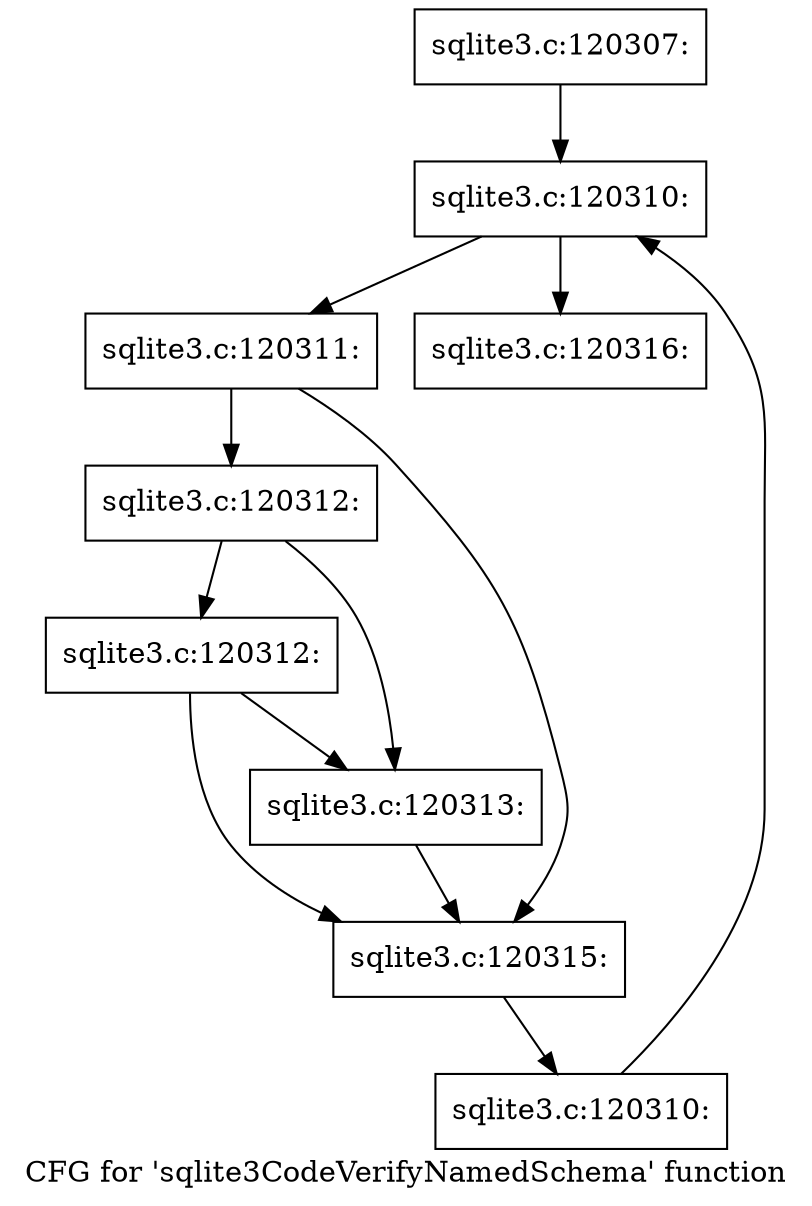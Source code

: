 digraph "CFG for 'sqlite3CodeVerifyNamedSchema' function" {
	label="CFG for 'sqlite3CodeVerifyNamedSchema' function";

	Node0x55c0f60cb7f0 [shape=record,label="{sqlite3.c:120307:}"];
	Node0x55c0f60cb7f0 -> Node0x55c0f921bb50;
	Node0x55c0f921bb50 [shape=record,label="{sqlite3.c:120310:}"];
	Node0x55c0f921bb50 -> Node0x55c0f921bd70;
	Node0x55c0f921bb50 -> Node0x55c0f921b450;
	Node0x55c0f921bd70 [shape=record,label="{sqlite3.c:120311:}"];
	Node0x55c0f921bd70 -> Node0x55c0f921cae0;
	Node0x55c0f921bd70 -> Node0x55c0f921ca90;
	Node0x55c0f921cae0 [shape=record,label="{sqlite3.c:120312:}"];
	Node0x55c0f921cae0 -> Node0x55c0f921cea0;
	Node0x55c0f921cae0 -> Node0x55c0f921ca40;
	Node0x55c0f921cea0 [shape=record,label="{sqlite3.c:120312:}"];
	Node0x55c0f921cea0 -> Node0x55c0f921ca40;
	Node0x55c0f921cea0 -> Node0x55c0f921ca90;
	Node0x55c0f921ca40 [shape=record,label="{sqlite3.c:120313:}"];
	Node0x55c0f921ca40 -> Node0x55c0f921ca90;
	Node0x55c0f921ca90 [shape=record,label="{sqlite3.c:120315:}"];
	Node0x55c0f921ca90 -> Node0x55c0f921bce0;
	Node0x55c0f921bce0 [shape=record,label="{sqlite3.c:120310:}"];
	Node0x55c0f921bce0 -> Node0x55c0f921bb50;
	Node0x55c0f921b450 [shape=record,label="{sqlite3.c:120316:}"];
}
